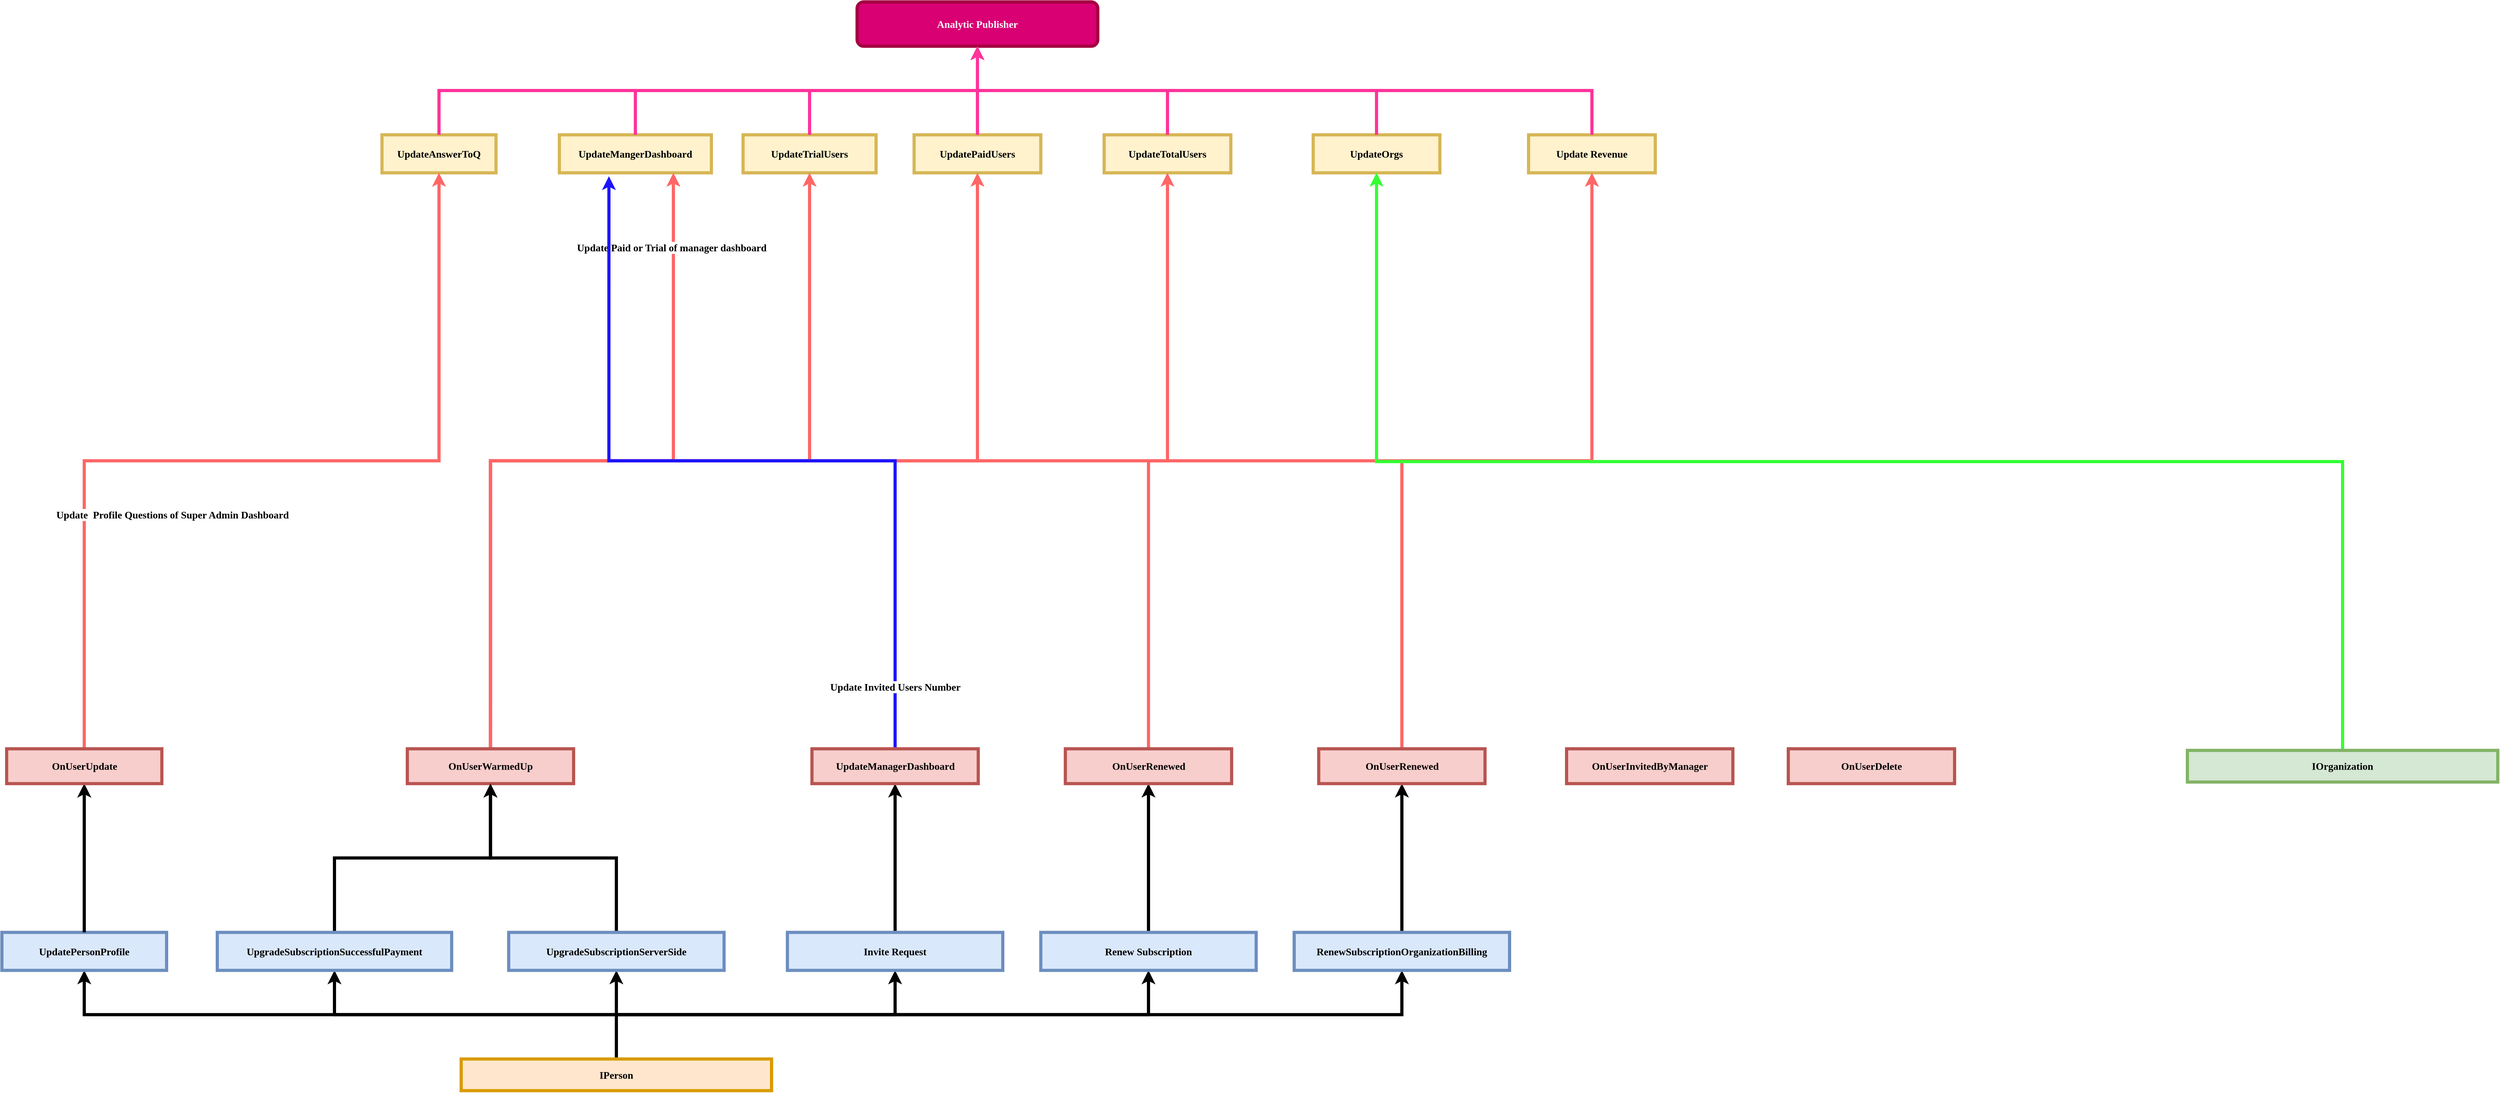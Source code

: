 <mxfile version="21.1.7" type="github">
  <diagram name="Page-1" id="rAO9yvYla-4cvGf-Hs58">
    <mxGraphModel dx="6380" dy="2547" grid="1" gridSize="10" guides="1" tooltips="1" connect="1" arrows="1" fold="1" page="1" pageScale="1" pageWidth="1600" pageHeight="900" math="0" shadow="0">
      <root>
        <mxCell id="0" />
        <mxCell id="1" parent="0" />
        <mxCell id="dc2JVyiRhWIn0yOYXzVW-41" value="" style="group;flipH=0;flipV=1;strokeWidth=5;fontSize=16;fontFamily=Tahoma;fontStyle=1" vertex="1" connectable="0" parent="1">
          <mxGeometry x="-720" y="580" width="1920" height="60" as="geometry" />
        </mxCell>
        <mxCell id="dc2JVyiRhWIn0yOYXzVW-34" value="UpdatePaidUsers" style="whiteSpace=wrap;html=1;fillColor=#fff2cc;strokeColor=#d6b656;rounded=0;fontSize=16;flipH=0;flipV=1;strokeWidth=5;fontFamily=Tahoma;fontStyle=1" vertex="1" parent="dc2JVyiRhWIn0yOYXzVW-41">
          <mxGeometry x="840" width="200" height="60" as="geometry" />
        </mxCell>
        <mxCell id="dc2JVyiRhWIn0yOYXzVW-35" value="UpdateTrialUsers" style="whiteSpace=wrap;html=1;fillColor=#fff2cc;strokeColor=#d6b656;rounded=0;fontSize=16;flipH=0;flipV=1;strokeWidth=5;fontFamily=Tahoma;fontStyle=1" vertex="1" parent="dc2JVyiRhWIn0yOYXzVW-41">
          <mxGeometry x="570" width="210" height="60" as="geometry" />
        </mxCell>
        <mxCell id="dc2JVyiRhWIn0yOYXzVW-36" value="UpdateMangerDashboard" style="whiteSpace=wrap;html=1;fillColor=#fff2cc;strokeColor=#d6b656;rounded=0;fontSize=16;flipH=0;flipV=1;strokeWidth=5;fontFamily=Tahoma;fontStyle=1" vertex="1" parent="dc2JVyiRhWIn0yOYXzVW-41">
          <mxGeometry x="280" width="240" height="60" as="geometry" />
        </mxCell>
        <mxCell id="dc2JVyiRhWIn0yOYXzVW-37" value="&lt;div style=&quot;font-size: 16px; line-height: 19px;&quot;&gt;&lt;font style=&quot;font-size: 16px;&quot; color=&quot;#000000&quot;&gt;UpdateAnswerToQ&lt;/font&gt;&lt;/div&gt;" style="whiteSpace=wrap;html=1;fillColor=#fff2cc;strokeColor=#d6b656;rounded=0;fontSize=16;flipH=0;flipV=1;strokeWidth=5;fontFamily=Tahoma;fontStyle=1" vertex="1" parent="dc2JVyiRhWIn0yOYXzVW-41">
          <mxGeometry width="180" height="60" as="geometry" />
        </mxCell>
        <mxCell id="dc2JVyiRhWIn0yOYXzVW-38" value="UpdateOrgs" style="whiteSpace=wrap;html=1;fillColor=#fff2cc;strokeColor=#d6b656;rounded=0;fontSize=16;flipH=0;flipV=1;strokeWidth=5;fontFamily=Tahoma;fontStyle=1" vertex="1" parent="dc2JVyiRhWIn0yOYXzVW-41">
          <mxGeometry x="1470" width="200" height="60" as="geometry" />
        </mxCell>
        <mxCell id="dc2JVyiRhWIn0yOYXzVW-39" value="UpdateTotalUsers" style="whiteSpace=wrap;html=1;fillColor=#fff2cc;strokeColor=#d6b656;rounded=0;fontSize=16;flipH=0;flipV=1;strokeWidth=5;fontFamily=Tahoma;fontStyle=1" vertex="1" parent="dc2JVyiRhWIn0yOYXzVW-41">
          <mxGeometry x="1140" width="200" height="60" as="geometry" />
        </mxCell>
        <mxCell id="dc2JVyiRhWIn0yOYXzVW-40" value="Update Revenue" style="whiteSpace=wrap;html=1;fillColor=#fff2cc;strokeColor=#d6b656;rounded=0;fontSize=16;flipH=0;flipV=1;strokeWidth=5;fontFamily=Tahoma;fontStyle=1" vertex="1" parent="dc2JVyiRhWIn0yOYXzVW-41">
          <mxGeometry x="1810" width="200" height="60" as="geometry" />
        </mxCell>
        <mxCell id="dc2JVyiRhWIn0yOYXzVW-11" value="" style="edgeStyle=orthogonalEdgeStyle;rounded=0;orthogonalLoop=1;jettySize=auto;html=1;fontSize=16;exitX=0.5;exitY=0;exitDx=0;exitDy=0;strokeWidth=5;fontFamily=Tahoma;fontStyle=1" edge="1" parent="1" source="dc2JVyiRhWIn0yOYXzVW-1" target="dc2JVyiRhWIn0yOYXzVW-10">
          <mxGeometry relative="1" as="geometry" />
        </mxCell>
        <mxCell id="dc2JVyiRhWIn0yOYXzVW-79" style="edgeStyle=orthogonalEdgeStyle;rounded=0;orthogonalLoop=1;jettySize=auto;html=1;exitX=0.5;exitY=0;exitDx=0;exitDy=0;entryX=0.5;entryY=1;entryDx=0;entryDy=0;strokeWidth=5;" edge="1" parent="1" source="dc2JVyiRhWIn0yOYXzVW-1" target="dc2JVyiRhWIn0yOYXzVW-2">
          <mxGeometry relative="1" as="geometry" />
        </mxCell>
        <mxCell id="dc2JVyiRhWIn0yOYXzVW-80" style="edgeStyle=orthogonalEdgeStyle;rounded=0;orthogonalLoop=1;jettySize=auto;html=1;exitX=0.5;exitY=0;exitDx=0;exitDy=0;entryX=0.5;entryY=1;entryDx=0;entryDy=0;strokeWidth=5;" edge="1" parent="1" source="dc2JVyiRhWIn0yOYXzVW-1" target="dc2JVyiRhWIn0yOYXzVW-15">
          <mxGeometry relative="1" as="geometry" />
        </mxCell>
        <mxCell id="dc2JVyiRhWIn0yOYXzVW-81" style="edgeStyle=orthogonalEdgeStyle;rounded=0;orthogonalLoop=1;jettySize=auto;html=1;exitX=0.5;exitY=0;exitDx=0;exitDy=0;entryX=0.5;entryY=1;entryDx=0;entryDy=0;strokeWidth=5;" edge="1" parent="1" source="dc2JVyiRhWIn0yOYXzVW-1" target="dc2JVyiRhWIn0yOYXzVW-64">
          <mxGeometry relative="1" as="geometry" />
        </mxCell>
        <mxCell id="dc2JVyiRhWIn0yOYXzVW-82" style="edgeStyle=orthogonalEdgeStyle;rounded=0;orthogonalLoop=1;jettySize=auto;html=1;exitX=0.5;exitY=0;exitDx=0;exitDy=0;entryX=0.5;entryY=1;entryDx=0;entryDy=0;strokeWidth=5;" edge="1" parent="1" source="dc2JVyiRhWIn0yOYXzVW-1" target="dc2JVyiRhWIn0yOYXzVW-65">
          <mxGeometry relative="1" as="geometry" />
        </mxCell>
        <mxCell id="dc2JVyiRhWIn0yOYXzVW-84" style="edgeStyle=orthogonalEdgeStyle;rounded=0;orthogonalLoop=1;jettySize=auto;html=1;exitX=0.5;exitY=0;exitDx=0;exitDy=0;entryX=0.5;entryY=1;entryDx=0;entryDy=0;strokeWidth=5;" edge="1" parent="1" source="dc2JVyiRhWIn0yOYXzVW-1" target="dc2JVyiRhWIn0yOYXzVW-83">
          <mxGeometry relative="1" as="geometry" />
        </mxCell>
        <mxCell id="dc2JVyiRhWIn0yOYXzVW-1" value="&lt;font style=&quot;font-size: 16px;&quot;&gt;IPerson&lt;/font&gt;" style="rounded=0;whiteSpace=wrap;html=1;fillColor=#ffe6cc;strokeColor=#d79b00;fontSize=16;strokeWidth=5;fontFamily=Tahoma;fontStyle=1" vertex="1" parent="1">
          <mxGeometry x="-595" y="2039.8" width="490" height="50" as="geometry" />
        </mxCell>
        <mxCell id="dc2JVyiRhWIn0yOYXzVW-5" value="" style="edgeStyle=orthogonalEdgeStyle;rounded=0;orthogonalLoop=1;jettySize=auto;html=1;fontSize=16;exitX=0.5;exitY=0;exitDx=0;exitDy=0;entryX=0.5;entryY=1;entryDx=0;entryDy=0;strokeWidth=5;fontFamily=Tahoma;fontStyle=1;fillColor=#f8cecc;strokeColor=#FF6666;" edge="1" parent="1" source="dc2JVyiRhWIn0yOYXzVW-28" target="dc2JVyiRhWIn0yOYXzVW-37">
          <mxGeometry relative="1" as="geometry">
            <mxPoint x="-780" y="760" as="targetPoint" />
          </mxGeometry>
        </mxCell>
        <mxCell id="dc2JVyiRhWIn0yOYXzVW-73" value="&lt;font style=&quot;font-size: 16px;&quot;&gt;Update&amp;nbsp; Profile Questions of Super Admin Dashboard&lt;/font&gt;" style="edgeLabel;html=1;align=center;verticalAlign=middle;resizable=0;points=[];fontSize=16;fontFamily=Tahoma;fontStyle=1" vertex="1" connectable="0" parent="dc2JVyiRhWIn0yOYXzVW-5">
          <mxGeometry x="-0.192" y="5" relative="1" as="geometry">
            <mxPoint y="90" as="offset" />
          </mxGeometry>
        </mxCell>
        <mxCell id="dc2JVyiRhWIn0yOYXzVW-29" value="" style="edgeStyle=orthogonalEdgeStyle;rounded=0;orthogonalLoop=1;jettySize=auto;html=1;fontSize=16;strokeWidth=5;fontFamily=Tahoma;fontStyle=1" edge="1" parent="1" source="dc2JVyiRhWIn0yOYXzVW-2" target="dc2JVyiRhWIn0yOYXzVW-28">
          <mxGeometry relative="1" as="geometry" />
        </mxCell>
        <mxCell id="dc2JVyiRhWIn0yOYXzVW-2" value="&lt;font style=&quot;font-size: 16px;&quot;&gt;UpdatePersonProfile&lt;/font&gt;" style="rounded=0;whiteSpace=wrap;html=1;fillColor=#dae8fc;strokeColor=#6c8ebf;fontSize=16;strokeWidth=5;fontFamily=Tahoma;fontStyle=1" vertex="1" parent="1">
          <mxGeometry x="-1320" y="1839.8" width="260" height="60" as="geometry" />
        </mxCell>
        <mxCell id="dc2JVyiRhWIn0yOYXzVW-6" value="Analytic Publisher" style="rounded=1;whiteSpace=wrap;html=1;fontSize=16;fillColor=#d80073;fontColor=#ffffff;strokeColor=#A50040;strokeWidth=5;fontFamily=Tahoma;fontStyle=1" vertex="1" parent="1">
          <mxGeometry x="30" y="370" width="380" height="70" as="geometry" />
        </mxCell>
        <mxCell id="dc2JVyiRhWIn0yOYXzVW-14" value="" style="edgeStyle=orthogonalEdgeStyle;rounded=0;orthogonalLoop=1;jettySize=auto;html=1;fontSize=16;strokeWidth=5;fontFamily=Tahoma;fontStyle=1" edge="1" parent="1" source="dc2JVyiRhWIn0yOYXzVW-10" target="dc2JVyiRhWIn0yOYXzVW-13">
          <mxGeometry relative="1" as="geometry" />
        </mxCell>
        <mxCell id="dc2JVyiRhWIn0yOYXzVW-10" value="&lt;font style=&quot;font-size: 16px;&quot;&gt;UpgradeSubscriptionSuccessfulPayment&lt;/font&gt;" style="whiteSpace=wrap;html=1;fillColor=#dae8fc;strokeColor=#6c8ebf;rounded=0;fontSize=16;strokeWidth=5;fontFamily=Tahoma;fontStyle=1" vertex="1" parent="1">
          <mxGeometry x="-980" y="1839.8" width="370" height="60" as="geometry" />
        </mxCell>
        <mxCell id="dc2JVyiRhWIn0yOYXzVW-47" style="edgeStyle=orthogonalEdgeStyle;rounded=0;orthogonalLoop=1;jettySize=auto;html=1;entryX=0.5;entryY=1;entryDx=0;entryDy=0;exitX=0.5;exitY=0;exitDx=0;exitDy=0;strokeColor=#FF6666;strokeWidth=5;fontSize=16;fontFamily=Tahoma;fontStyle=1" edge="1" parent="1" source="dc2JVyiRhWIn0yOYXzVW-13" target="dc2JVyiRhWIn0yOYXzVW-35">
          <mxGeometry relative="1" as="geometry" />
        </mxCell>
        <mxCell id="dc2JVyiRhWIn0yOYXzVW-48" style="edgeStyle=orthogonalEdgeStyle;rounded=0;orthogonalLoop=1;jettySize=auto;html=1;entryX=0.5;entryY=1;entryDx=0;entryDy=0;exitX=0.5;exitY=0;exitDx=0;exitDy=0;strokeColor=#FF6666;strokeWidth=5;fontSize=16;fontFamily=Tahoma;fontStyle=1" edge="1" parent="1" source="dc2JVyiRhWIn0yOYXzVW-13" target="dc2JVyiRhWIn0yOYXzVW-34">
          <mxGeometry relative="1" as="geometry" />
        </mxCell>
        <mxCell id="dc2JVyiRhWIn0yOYXzVW-49" style="edgeStyle=orthogonalEdgeStyle;rounded=0;orthogonalLoop=1;jettySize=auto;html=1;exitX=0.5;exitY=0;exitDx=0;exitDy=0;entryX=0.5;entryY=1;entryDx=0;entryDy=0;strokeColor=#FF6666;strokeWidth=5;fontSize=16;fontFamily=Tahoma;fontStyle=1" edge="1" parent="1" source="dc2JVyiRhWIn0yOYXzVW-13" target="dc2JVyiRhWIn0yOYXzVW-39">
          <mxGeometry relative="1" as="geometry" />
        </mxCell>
        <mxCell id="dc2JVyiRhWIn0yOYXzVW-50" style="edgeStyle=orthogonalEdgeStyle;rounded=0;orthogonalLoop=1;jettySize=auto;html=1;exitX=0.5;exitY=0;exitDx=0;exitDy=0;entryX=0.75;entryY=1;entryDx=0;entryDy=0;strokeColor=#FF6666;strokeWidth=5;fontSize=16;fontFamily=Tahoma;fontStyle=1" edge="1" parent="1" source="dc2JVyiRhWIn0yOYXzVW-13" target="dc2JVyiRhWIn0yOYXzVW-36">
          <mxGeometry relative="1" as="geometry" />
        </mxCell>
        <mxCell id="dc2JVyiRhWIn0yOYXzVW-74" value="Update Paid or Trial of manager dashboard" style="edgeLabel;html=1;align=center;verticalAlign=middle;resizable=0;points=[];fontSize=16;fontFamily=Tahoma;fontStyle=1" vertex="1" connectable="0" parent="dc2JVyiRhWIn0yOYXzVW-50">
          <mxGeometry x="0.806" y="3" relative="1" as="geometry">
            <mxPoint y="1" as="offset" />
          </mxGeometry>
        </mxCell>
        <mxCell id="dc2JVyiRhWIn0yOYXzVW-13" value="&lt;font style=&quot;font-size: 16px;&quot;&gt;OnUserWarmedUp&lt;/font&gt;" style="whiteSpace=wrap;html=1;fillColor=#f8cecc;strokeColor=#b85450;rounded=0;fontSize=16;strokeWidth=5;fontFamily=Tahoma;fontStyle=1" vertex="1" parent="1">
          <mxGeometry x="-680" y="1549.8" width="262.5" height="55" as="geometry" />
        </mxCell>
        <mxCell id="dc2JVyiRhWIn0yOYXzVW-67" style="edgeStyle=orthogonalEdgeStyle;rounded=0;orthogonalLoop=1;jettySize=auto;html=1;exitX=0.5;exitY=0;exitDx=0;exitDy=0;entryX=0.5;entryY=1;entryDx=0;entryDy=0;strokeWidth=5;fontSize=16;fontFamily=Tahoma;fontStyle=1" edge="1" parent="1" source="dc2JVyiRhWIn0yOYXzVW-15" target="dc2JVyiRhWIn0yOYXzVW-13">
          <mxGeometry relative="1" as="geometry" />
        </mxCell>
        <mxCell id="dc2JVyiRhWIn0yOYXzVW-15" value="UpgradeSubscriptionServerSide" style="whiteSpace=wrap;html=1;fillColor=#dae8fc;strokeColor=#6c8ebf;rounded=0;fontSize=16;strokeWidth=5;fontFamily=Tahoma;fontStyle=1" vertex="1" parent="1">
          <mxGeometry x="-520" y="1839.8" width="340" height="60" as="geometry" />
        </mxCell>
        <mxCell id="dc2JVyiRhWIn0yOYXzVW-30" value="" style="edgeStyle=orthogonalEdgeStyle;rounded=0;orthogonalLoop=1;jettySize=auto;html=1;fontSize=16;strokeWidth=5;fontFamily=Tahoma;fontStyle=1" edge="1" parent="1" source="dc2JVyiRhWIn0yOYXzVW-2" target="dc2JVyiRhWIn0yOYXzVW-28">
          <mxGeometry relative="1" as="geometry">
            <mxPoint x="-1360" y="1679.8" as="sourcePoint" />
            <mxPoint x="-1360" y="1489.8" as="targetPoint" />
          </mxGeometry>
        </mxCell>
        <mxCell id="dc2JVyiRhWIn0yOYXzVW-28" value="&lt;font style=&quot;font-size: 16px;&quot;&gt;OnUserUpdate&lt;/font&gt;" style="whiteSpace=wrap;html=1;fillColor=#f8cecc;strokeColor=#b85450;rounded=0;fontSize=16;strokeWidth=5;fontFamily=Tahoma;fontStyle=1" vertex="1" parent="1">
          <mxGeometry x="-1312.5" y="1549.8" width="245" height="55" as="geometry" />
        </mxCell>
        <mxCell id="dc2JVyiRhWIn0yOYXzVW-52" style="edgeStyle=orthogonalEdgeStyle;rounded=0;orthogonalLoop=1;jettySize=auto;html=1;exitX=0.5;exitY=0;exitDx=0;exitDy=0;strokeWidth=5;strokeColor=#FF3399;fontSize=16;fontFamily=Tahoma;fontStyle=1" edge="1" parent="1" source="dc2JVyiRhWIn0yOYXzVW-37" target="dc2JVyiRhWIn0yOYXzVW-6">
          <mxGeometry relative="1" as="geometry" />
        </mxCell>
        <mxCell id="dc2JVyiRhWIn0yOYXzVW-57" style="edgeStyle=orthogonalEdgeStyle;rounded=0;orthogonalLoop=1;jettySize=auto;html=1;exitX=0.5;exitY=0;exitDx=0;exitDy=0;entryX=0.5;entryY=1;entryDx=0;entryDy=0;strokeWidth=5;strokeColor=#FF3399;fontSize=16;fontFamily=Tahoma;fontStyle=1" edge="1" parent="1" source="dc2JVyiRhWIn0yOYXzVW-36" target="dc2JVyiRhWIn0yOYXzVW-6">
          <mxGeometry relative="1" as="geometry" />
        </mxCell>
        <mxCell id="dc2JVyiRhWIn0yOYXzVW-58" style="edgeStyle=orthogonalEdgeStyle;rounded=0;orthogonalLoop=1;jettySize=auto;html=1;exitX=0.5;exitY=0;exitDx=0;exitDy=0;entryX=0.5;entryY=1;entryDx=0;entryDy=0;strokeWidth=5;strokeColor=#FF3399;fontSize=16;fontFamily=Tahoma;fontStyle=1" edge="1" parent="1" source="dc2JVyiRhWIn0yOYXzVW-35" target="dc2JVyiRhWIn0yOYXzVW-6">
          <mxGeometry relative="1" as="geometry" />
        </mxCell>
        <mxCell id="dc2JVyiRhWIn0yOYXzVW-59" style="edgeStyle=orthogonalEdgeStyle;rounded=0;orthogonalLoop=1;jettySize=auto;html=1;exitX=0.5;exitY=0;exitDx=0;exitDy=0;entryX=0.5;entryY=1;entryDx=0;entryDy=0;strokeWidth=5;strokeColor=#FF3399;fontSize=16;fontFamily=Tahoma;fontStyle=1" edge="1" parent="1" source="dc2JVyiRhWIn0yOYXzVW-34" target="dc2JVyiRhWIn0yOYXzVW-6">
          <mxGeometry relative="1" as="geometry" />
        </mxCell>
        <mxCell id="dc2JVyiRhWIn0yOYXzVW-60" style="edgeStyle=orthogonalEdgeStyle;rounded=0;orthogonalLoop=1;jettySize=auto;html=1;exitX=0.5;exitY=0;exitDx=0;exitDy=0;strokeWidth=5;strokeColor=#FF3399;fontSize=16;fontFamily=Tahoma;fontStyle=1" edge="1" parent="1" source="dc2JVyiRhWIn0yOYXzVW-39" target="dc2JVyiRhWIn0yOYXzVW-6">
          <mxGeometry relative="1" as="geometry" />
        </mxCell>
        <mxCell id="dc2JVyiRhWIn0yOYXzVW-62" style="edgeStyle=orthogonalEdgeStyle;rounded=0;orthogonalLoop=1;jettySize=auto;html=1;exitX=0.5;exitY=0;exitDx=0;exitDy=0;entryX=0.5;entryY=1;entryDx=0;entryDy=0;strokeWidth=5;strokeColor=#FF3399;fontSize=16;fontFamily=Tahoma;fontStyle=1" edge="1" parent="1" source="dc2JVyiRhWIn0yOYXzVW-38" target="dc2JVyiRhWIn0yOYXzVW-6">
          <mxGeometry relative="1" as="geometry" />
        </mxCell>
        <mxCell id="dc2JVyiRhWIn0yOYXzVW-63" style="edgeStyle=orthogonalEdgeStyle;rounded=0;orthogonalLoop=1;jettySize=auto;html=1;exitX=0.5;exitY=0;exitDx=0;exitDy=0;entryX=0.5;entryY=1;entryDx=0;entryDy=0;strokeWidth=5;strokeColor=#FF3399;fontSize=16;fontFamily=Tahoma;fontStyle=1" edge="1" parent="1" source="dc2JVyiRhWIn0yOYXzVW-40" target="dc2JVyiRhWIn0yOYXzVW-6">
          <mxGeometry relative="1" as="geometry" />
        </mxCell>
        <mxCell id="dc2JVyiRhWIn0yOYXzVW-69" style="edgeStyle=orthogonalEdgeStyle;rounded=0;orthogonalLoop=1;jettySize=auto;html=1;exitX=0.5;exitY=0;exitDx=0;exitDy=0;entryX=0.5;entryY=1;entryDx=0;entryDy=0;strokeWidth=5;fontSize=16;fontFamily=Tahoma;fontStyle=1" edge="1" parent="1" source="dc2JVyiRhWIn0yOYXzVW-64" target="dc2JVyiRhWIn0yOYXzVW-68">
          <mxGeometry relative="1" as="geometry" />
        </mxCell>
        <mxCell id="dc2JVyiRhWIn0yOYXzVW-64" value="Invite Request" style="whiteSpace=wrap;html=1;fillColor=#dae8fc;strokeColor=#6c8ebf;rounded=0;fontSize=16;strokeWidth=5;fontFamily=Tahoma;fontStyle=1" vertex="1" parent="1">
          <mxGeometry x="-80" y="1839.8" width="340" height="60" as="geometry" />
        </mxCell>
        <mxCell id="dc2JVyiRhWIn0yOYXzVW-76" style="edgeStyle=orthogonalEdgeStyle;rounded=0;orthogonalLoop=1;jettySize=auto;html=1;exitX=0.5;exitY=0;exitDx=0;exitDy=0;entryX=0.5;entryY=1;entryDx=0;entryDy=0;fontSize=16;strokeWidth=5;" edge="1" parent="1" source="dc2JVyiRhWIn0yOYXzVW-65" target="dc2JVyiRhWIn0yOYXzVW-75">
          <mxGeometry relative="1" as="geometry" />
        </mxCell>
        <mxCell id="dc2JVyiRhWIn0yOYXzVW-65" value="Renew Subscription" style="whiteSpace=wrap;html=1;fillColor=#dae8fc;strokeColor=#6c8ebf;rounded=0;fontSize=16;strokeWidth=5;fontFamily=Tahoma;fontStyle=1" vertex="1" parent="1">
          <mxGeometry x="320" y="1839.8" width="340" height="60" as="geometry" />
        </mxCell>
        <mxCell id="dc2JVyiRhWIn0yOYXzVW-70" style="edgeStyle=orthogonalEdgeStyle;rounded=0;orthogonalLoop=1;jettySize=auto;html=1;exitX=0.5;exitY=0;exitDx=0;exitDy=0;entryX=0.326;entryY=-0.089;entryDx=0;entryDy=0;entryPerimeter=0;strokeWidth=5;strokeColor=#1C14FF;fontSize=16;fontFamily=Tahoma;fontStyle=1" edge="1" parent="1" source="dc2JVyiRhWIn0yOYXzVW-68" target="dc2JVyiRhWIn0yOYXzVW-36">
          <mxGeometry relative="1" as="geometry" />
        </mxCell>
        <mxCell id="dc2JVyiRhWIn0yOYXzVW-71" value="&lt;font style=&quot;font-size: 16px;&quot;&gt;Update Invited Users Number&lt;/font&gt;" style="edgeLabel;html=1;align=center;verticalAlign=middle;resizable=0;points=[];fontSize=16;fontFamily=Tahoma;fontStyle=1" vertex="1" connectable="0" parent="dc2JVyiRhWIn0yOYXzVW-70">
          <mxGeometry x="-0.781" y="5" relative="1" as="geometry">
            <mxPoint x="5" y="50" as="offset" />
          </mxGeometry>
        </mxCell>
        <mxCell id="dc2JVyiRhWIn0yOYXzVW-68" value="&lt;font style=&quot;font-size: 16px;&quot;&gt;UpdateManagerDashboard&lt;br style=&quot;font-size: 16px;&quot;&gt;&lt;/font&gt;" style="whiteSpace=wrap;html=1;fillColor=#f8cecc;strokeColor=#b85450;rounded=0;fontSize=16;strokeWidth=5;fontFamily=Tahoma;fontStyle=1" vertex="1" parent="1">
          <mxGeometry x="-41.25" y="1549.8" width="262.5" height="55" as="geometry" />
        </mxCell>
        <mxCell id="dc2JVyiRhWIn0yOYXzVW-88" style="edgeStyle=orthogonalEdgeStyle;rounded=0;orthogonalLoop=1;jettySize=auto;html=1;exitX=0.5;exitY=0;exitDx=0;exitDy=0;entryX=0.5;entryY=1;entryDx=0;entryDy=0;strokeWidth=5;strokeColor=#FF6666;" edge="1" parent="1" source="dc2JVyiRhWIn0yOYXzVW-75" target="dc2JVyiRhWIn0yOYXzVW-40">
          <mxGeometry relative="1" as="geometry" />
        </mxCell>
        <mxCell id="dc2JVyiRhWIn0yOYXzVW-75" value="&lt;font style=&quot;font-size: 16px;&quot;&gt;OnUserRenewed&lt;br style=&quot;font-size: 16px;&quot;&gt;&lt;/font&gt;" style="whiteSpace=wrap;html=1;fillColor=#f8cecc;strokeColor=#b85450;rounded=0;fontSize=16;strokeWidth=5;fontFamily=Tahoma;fontStyle=1" vertex="1" parent="1">
          <mxGeometry x="358.75" y="1549.8" width="262.5" height="55" as="geometry" />
        </mxCell>
        <mxCell id="dc2JVyiRhWIn0yOYXzVW-91" style="edgeStyle=orthogonalEdgeStyle;rounded=0;orthogonalLoop=1;jettySize=auto;html=1;exitX=0.5;exitY=0;exitDx=0;exitDy=0;entryX=0.5;entryY=1;entryDx=0;entryDy=0;strokeWidth=5;" edge="1" parent="1" source="dc2JVyiRhWIn0yOYXzVW-83" target="dc2JVyiRhWIn0yOYXzVW-89">
          <mxGeometry relative="1" as="geometry" />
        </mxCell>
        <mxCell id="dc2JVyiRhWIn0yOYXzVW-83" value="RenewSubscriptionOrganizationBilling" style="whiteSpace=wrap;html=1;fillColor=#dae8fc;strokeColor=#6c8ebf;rounded=0;fontSize=16;strokeWidth=5;fontFamily=Tahoma;fontStyle=1" vertex="1" parent="1">
          <mxGeometry x="720" y="1839.8" width="340" height="60" as="geometry" />
        </mxCell>
        <mxCell id="dc2JVyiRhWIn0yOYXzVW-92" style="edgeStyle=orthogonalEdgeStyle;rounded=0;orthogonalLoop=1;jettySize=auto;html=1;exitX=0.5;exitY=0;exitDx=0;exitDy=0;entryX=0.5;entryY=1;entryDx=0;entryDy=0;strokeWidth=5;strokeColor=#FF6666;" edge="1" parent="1" source="dc2JVyiRhWIn0yOYXzVW-89" target="dc2JVyiRhWIn0yOYXzVW-40">
          <mxGeometry relative="1" as="geometry" />
        </mxCell>
        <mxCell id="dc2JVyiRhWIn0yOYXzVW-89" value="&lt;font style=&quot;font-size: 16px;&quot;&gt;OnUserRenewed&lt;br style=&quot;font-size: 16px;&quot;&gt;&lt;/font&gt;" style="whiteSpace=wrap;html=1;fillColor=#f8cecc;strokeColor=#b85450;rounded=0;fontSize=16;strokeWidth=5;fontFamily=Tahoma;fontStyle=1" vertex="1" parent="1">
          <mxGeometry x="758.75" y="1549.8" width="262.5" height="55" as="geometry" />
        </mxCell>
        <mxCell id="dc2JVyiRhWIn0yOYXzVW-93" value="&lt;font style=&quot;font-size: 16px;&quot;&gt;OnUserInvitedByManager&lt;br style=&quot;font-size: 16px;&quot;&gt;&lt;/font&gt;" style="whiteSpace=wrap;html=1;fillColor=#f8cecc;strokeColor=#b85450;rounded=0;fontSize=16;strokeWidth=5;fontFamily=Tahoma;fontStyle=1" vertex="1" parent="1">
          <mxGeometry x="1150" y="1549.8" width="262.5" height="55" as="geometry" />
        </mxCell>
        <mxCell id="dc2JVyiRhWIn0yOYXzVW-94" value="&lt;font style=&quot;font-size: 16px;&quot;&gt;OnUserDelete&lt;br style=&quot;font-size: 16px;&quot;&gt;&lt;/font&gt;" style="whiteSpace=wrap;html=1;fillColor=#f8cecc;strokeColor=#b85450;rounded=0;fontSize=16;strokeWidth=5;fontFamily=Tahoma;fontStyle=1" vertex="1" parent="1">
          <mxGeometry x="1500" y="1549.8" width="262.5" height="55" as="geometry" />
        </mxCell>
        <mxCell id="dc2JVyiRhWIn0yOYXzVW-96" style="edgeStyle=orthogonalEdgeStyle;rounded=0;orthogonalLoop=1;jettySize=auto;html=1;exitX=0.5;exitY=0;exitDx=0;exitDy=0;entryX=0.5;entryY=1;entryDx=0;entryDy=0;strokeColor=#33FF33;strokeWidth=5;" edge="1" parent="1" source="dc2JVyiRhWIn0yOYXzVW-95" target="dc2JVyiRhWIn0yOYXzVW-38">
          <mxGeometry relative="1" as="geometry" />
        </mxCell>
        <mxCell id="dc2JVyiRhWIn0yOYXzVW-95" value="&lt;font style=&quot;font-size: 16px;&quot;&gt;IOrganization&lt;br&gt;&lt;/font&gt;" style="rounded=0;whiteSpace=wrap;html=1;fillColor=#d5e8d4;strokeColor=#82b366;fontSize=16;strokeWidth=5;fontFamily=Tahoma;fontStyle=1" vertex="1" parent="1">
          <mxGeometry x="2130" y="1552.3" width="490" height="50" as="geometry" />
        </mxCell>
      </root>
    </mxGraphModel>
  </diagram>
</mxfile>
